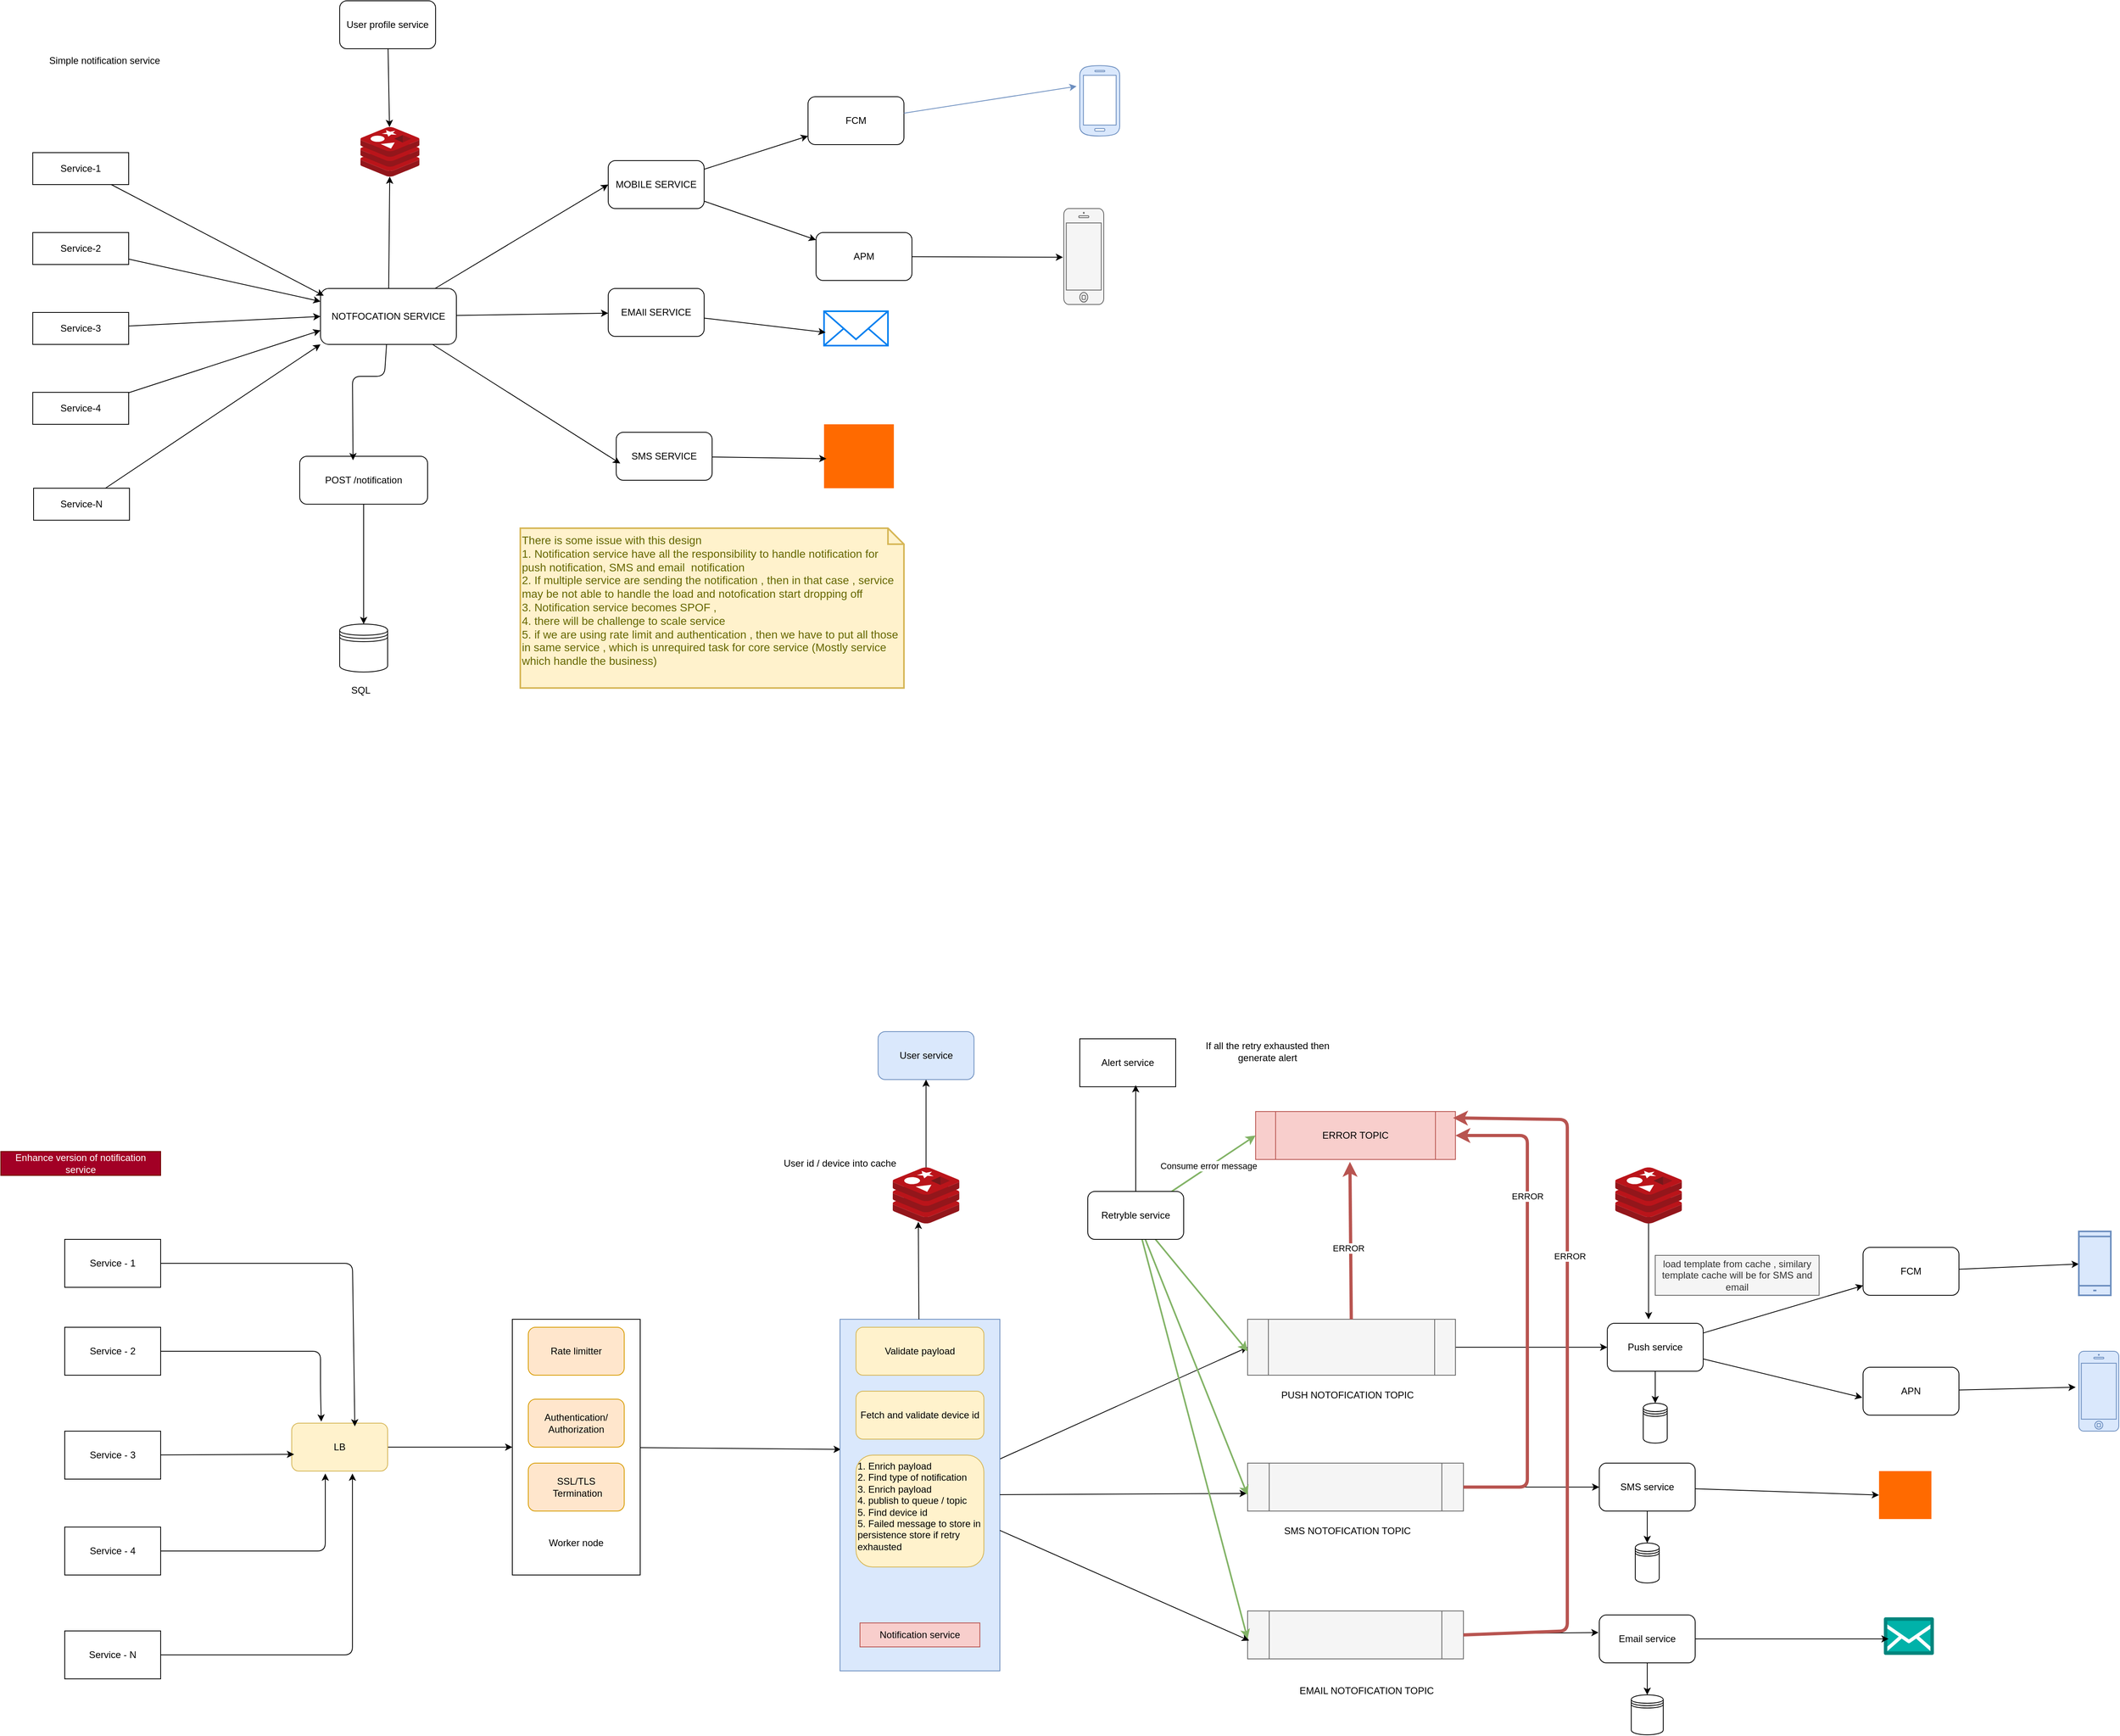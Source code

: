<mxfile>
    <diagram id="23iRSUPoRavnBvh4doch" name="Page-1">
        <mxGraphModel dx="1178" dy="1956" grid="1" gridSize="10" guides="1" tooltips="1" connect="1" arrows="1" fold="1" page="1" pageScale="1" pageWidth="827" pageHeight="1169" math="0" shadow="0">
            <root>
                <mxCell id="0"/>
                <mxCell id="1" parent="0"/>
                <mxCell id="2" value="Service-1" style="rounded=0;whiteSpace=wrap;html=1;" parent="1" vertex="1">
                    <mxGeometry x="80" y="60" width="120" height="40" as="geometry"/>
                </mxCell>
                <mxCell id="10" style="edgeStyle=none;html=1;" parent="1" source="4" target="8" edge="1">
                    <mxGeometry relative="1" as="geometry"/>
                </mxCell>
                <mxCell id="4" value="Service-2" style="rounded=0;whiteSpace=wrap;html=1;" parent="1" vertex="1">
                    <mxGeometry x="80" y="160" width="120" height="40" as="geometry"/>
                </mxCell>
                <mxCell id="11" style="edgeStyle=none;html=1;entryX=0;entryY=0.5;entryDx=0;entryDy=0;" parent="1" source="5" target="8" edge="1">
                    <mxGeometry relative="1" as="geometry"/>
                </mxCell>
                <mxCell id="5" value="Service-3" style="rounded=0;whiteSpace=wrap;html=1;" parent="1" vertex="1">
                    <mxGeometry x="80" y="260" width="120" height="40" as="geometry"/>
                </mxCell>
                <mxCell id="12" style="edgeStyle=none;html=1;entryX=0;entryY=0.75;entryDx=0;entryDy=0;" parent="1" source="6" target="8" edge="1">
                    <mxGeometry relative="1" as="geometry"/>
                </mxCell>
                <mxCell id="6" value="Service-4" style="rounded=0;whiteSpace=wrap;html=1;" parent="1" vertex="1">
                    <mxGeometry x="80" y="360" width="120" height="40" as="geometry"/>
                </mxCell>
                <mxCell id="13" style="edgeStyle=none;html=1;entryX=0;entryY=1;entryDx=0;entryDy=0;" parent="1" source="7" target="8" edge="1">
                    <mxGeometry relative="1" as="geometry"/>
                </mxCell>
                <mxCell id="7" value="Service-N" style="rounded=0;whiteSpace=wrap;html=1;" parent="1" vertex="1">
                    <mxGeometry x="81" y="480" width="120" height="40" as="geometry"/>
                </mxCell>
                <mxCell id="17" style="edgeStyle=none;html=1;entryX=0;entryY=0.5;entryDx=0;entryDy=0;" parent="1" source="8" target="14" edge="1">
                    <mxGeometry relative="1" as="geometry"/>
                </mxCell>
                <mxCell id="18" style="edgeStyle=none;html=1;" parent="1" source="8" target="15" edge="1">
                    <mxGeometry relative="1" as="geometry"/>
                </mxCell>
                <mxCell id="45" style="edgeStyle=none;html=1;" parent="1" source="8" target="43" edge="1">
                    <mxGeometry relative="1" as="geometry">
                        <mxPoint x="525" y="160" as="targetPoint"/>
                    </mxGeometry>
                </mxCell>
                <mxCell id="8" value="NOTFOCATION SERVICE" style="rounded=1;whiteSpace=wrap;html=1;" parent="1" vertex="1">
                    <mxGeometry x="440" y="230" width="170" height="70" as="geometry"/>
                </mxCell>
                <mxCell id="9" style="edgeStyle=none;html=1;entryX=0.024;entryY=0.129;entryDx=0;entryDy=0;entryPerimeter=0;" parent="1" source="2" target="8" edge="1">
                    <mxGeometry relative="1" as="geometry"/>
                </mxCell>
                <mxCell id="21" value="" style="edgeStyle=none;html=1;" parent="1" source="14" target="20" edge="1">
                    <mxGeometry relative="1" as="geometry"/>
                </mxCell>
                <mxCell id="24" value="" style="edgeStyle=none;html=1;" parent="1" source="14" target="23" edge="1">
                    <mxGeometry relative="1" as="geometry"/>
                </mxCell>
                <mxCell id="14" value="MOBILE SERVICE" style="rounded=1;whiteSpace=wrap;html=1;" parent="1" vertex="1">
                    <mxGeometry x="800" y="70" width="120" height="60" as="geometry"/>
                </mxCell>
                <mxCell id="15" value="EMAIl SERVICE" style="rounded=1;whiteSpace=wrap;html=1;" parent="1" vertex="1">
                    <mxGeometry x="800" y="230" width="120" height="60" as="geometry"/>
                </mxCell>
                <mxCell id="16" value="SMS SERVICE" style="rounded=1;whiteSpace=wrap;html=1;" parent="1" vertex="1">
                    <mxGeometry x="810" y="410" width="120" height="60" as="geometry"/>
                </mxCell>
                <mxCell id="19" style="edgeStyle=none;html=1;entryX=0.042;entryY=0.65;entryDx=0;entryDy=0;entryPerimeter=0;" parent="1" source="8" target="16" edge="1">
                    <mxGeometry relative="1" as="geometry"/>
                </mxCell>
                <mxCell id="20" value="FCM" style="whiteSpace=wrap;html=1;rounded=1;" parent="1" vertex="1">
                    <mxGeometry x="1050" y="-10" width="120" height="60" as="geometry"/>
                </mxCell>
                <mxCell id="23" value="APM" style="rounded=1;whiteSpace=wrap;html=1;" parent="1" vertex="1">
                    <mxGeometry x="1060" y="160" width="120" height="60" as="geometry"/>
                </mxCell>
                <mxCell id="25" value="" style="html=1;verticalLabelPosition=bottom;labelBackgroundColor=#ffffff;verticalAlign=top;shadow=0;dashed=0;strokeWidth=1;shape=mxgraph.ios7.misc.iphone;strokeColor=#666666;fillColor=#f5f5f5;fontColor=#333333;" parent="1" vertex="1">
                    <mxGeometry x="1370" y="130" width="50" height="120" as="geometry"/>
                </mxCell>
                <mxCell id="26" style="edgeStyle=none;html=1;entryX=-0.02;entryY=0.508;entryDx=0;entryDy=0;entryPerimeter=0;" parent="1" source="23" target="25" edge="1">
                    <mxGeometry relative="1" as="geometry"/>
                </mxCell>
                <mxCell id="28" style="edgeStyle=none;html=1;entryX=0.1;entryY=0.427;entryDx=0;entryDy=0;entryPerimeter=0;fillColor=#dae8fc;strokeColor=#6c8ebf;" parent="1" source="20" edge="1">
                    <mxGeometry relative="1" as="geometry">
                        <mxPoint x="1386" y="-23.03" as="targetPoint"/>
                    </mxGeometry>
                </mxCell>
                <mxCell id="29" value="" style="html=1;verticalLabelPosition=bottom;align=center;labelBackgroundColor=#ffffff;verticalAlign=top;strokeWidth=2;strokeColor=#0080F0;shadow=0;dashed=0;shape=mxgraph.ios7.icons.mail;" parent="1" vertex="1">
                    <mxGeometry x="1070" y="258.5" width="80" height="43" as="geometry"/>
                </mxCell>
                <mxCell id="30" style="edgeStyle=none;html=1;entryX=0.025;entryY=0.616;entryDx=0;entryDy=0;entryPerimeter=0;" parent="1" source="15" target="29" edge="1">
                    <mxGeometry relative="1" as="geometry"/>
                </mxCell>
                <mxCell id="31" value="" style="points=[];aspect=fixed;html=1;align=center;shadow=0;dashed=0;fillColor=#FF6A00;strokeColor=none;shape=mxgraph.alibaba_cloud.sms_short_message_service;" parent="1" vertex="1">
                    <mxGeometry x="1070" y="400" width="87.37" height="80" as="geometry"/>
                </mxCell>
                <mxCell id="32" style="edgeStyle=none;html=1;entryX=0.034;entryY=0.538;entryDx=0;entryDy=0;entryPerimeter=0;" parent="1" source="16" target="31" edge="1">
                    <mxGeometry relative="1" as="geometry"/>
                </mxCell>
                <mxCell id="34" value="" style="sketch=0;pointerEvents=1;shadow=0;dashed=0;html=1;strokeColor=#6c8ebf;fillColor=#dae8fc;labelPosition=center;verticalLabelPosition=bottom;verticalAlign=top;outlineConnect=0;align=center;shape=mxgraph.office.devices.cell_phone_android_standalone;" parent="1" vertex="1">
                    <mxGeometry x="1390" y="-50" width="50" height="90" as="geometry"/>
                </mxCell>
                <mxCell id="38" style="edgeStyle=none;html=1;entryX=0.5;entryY=0;entryDx=0;entryDy=0;" parent="1" source="35" target="37" edge="1">
                    <mxGeometry relative="1" as="geometry"/>
                </mxCell>
                <mxCell id="35" value="POST /notification" style="rounded=1;whiteSpace=wrap;html=1;" parent="1" vertex="1">
                    <mxGeometry x="414" y="440" width="160" height="60" as="geometry"/>
                </mxCell>
                <mxCell id="36" style="edgeStyle=none;html=1;entryX=0.417;entryY=0.083;entryDx=0;entryDy=0;entryPerimeter=0;" parent="1" source="8" target="35" edge="1">
                    <mxGeometry relative="1" as="geometry">
                        <Array as="points">
                            <mxPoint x="520" y="340"/>
                            <mxPoint x="480" y="340"/>
                        </Array>
                    </mxGeometry>
                </mxCell>
                <mxCell id="37" value="" style="shape=datastore;whiteSpace=wrap;html=1;" parent="1" vertex="1">
                    <mxGeometry x="464" y="650" width="60" height="60" as="geometry"/>
                </mxCell>
                <mxCell id="39" value="SQL" style="text;html=1;align=center;verticalAlign=middle;resizable=0;points=[];autosize=1;strokeColor=none;fillColor=none;" parent="1" vertex="1">
                    <mxGeometry x="465" y="718" width="50" height="30" as="geometry"/>
                </mxCell>
                <mxCell id="40" value="Simple notification service" style="text;html=1;align=center;verticalAlign=middle;whiteSpace=wrap;rounded=0;" parent="1" vertex="1">
                    <mxGeometry x="80" y="-70" width="180" height="30" as="geometry"/>
                </mxCell>
                <mxCell id="44" style="edgeStyle=none;html=1;" parent="1" source="41" target="43" edge="1">
                    <mxGeometry relative="1" as="geometry"/>
                </mxCell>
                <mxCell id="41" value="User profile service" style="whiteSpace=wrap;html=1;rounded=1;" parent="1" vertex="1">
                    <mxGeometry x="464" y="-130" width="120" height="60" as="geometry"/>
                </mxCell>
                <mxCell id="43" value="" style="image;sketch=0;aspect=fixed;html=1;points=[];align=center;fontSize=12;image=img/lib/mscae/Cache_Redis_Product.svg;" parent="1" vertex="1">
                    <mxGeometry x="490" y="28" width="73.81" height="62" as="geometry"/>
                </mxCell>
                <mxCell id="91" value="There is some issue with this design&lt;div&gt;1. Notification service have all the responsibility to handle notification for push notification, SMS and email&amp;nbsp; notification&lt;/div&gt;&lt;div&gt;2. If multiple service are sending the notification , then in that case , service may be not able to handle the load and notofication start dropping off&amp;nbsp;&lt;/div&gt;&lt;div&gt;3. Notification service becomes SPOF ,&amp;nbsp;&lt;/div&gt;&lt;div&gt;4. there will be challenge to scale service&lt;/div&gt;&lt;div&gt;5. if we are using rate limit and authentication , then we have to put all those in same service , which is unrequired task for core service (Mostly service which handle the business)&lt;/div&gt;&lt;div&gt;&lt;br&gt;&lt;/div&gt;&lt;div&gt;&lt;br&gt;&lt;/div&gt;" style="shape=note;strokeWidth=2;fontSize=14;size=20;whiteSpace=wrap;html=1;fillColor=#fff2cc;strokeColor=#d6b656;fontColor=#666600;align=left;verticalAlign=top;" parent="1" vertex="1">
                    <mxGeometry x="690" y="530" width="480" height="200" as="geometry"/>
                </mxCell>
                <mxCell id="92" value="Service - 1" style="rounded=0;whiteSpace=wrap;html=1;" parent="1" vertex="1">
                    <mxGeometry x="120" y="1420" width="120" height="60" as="geometry"/>
                </mxCell>
                <mxCell id="93" value="Enhance version of notification service" style="text;html=1;align=center;verticalAlign=middle;whiteSpace=wrap;rounded=0;fillColor=#a20025;strokeColor=#6F0000;fontColor=#ffffff;" parent="1" vertex="1">
                    <mxGeometry x="40" y="1310" width="200" height="30" as="geometry"/>
                </mxCell>
                <mxCell id="106" style="edgeStyle=none;html=1;entryX=0.308;entryY=-0.033;entryDx=0;entryDy=0;entryPerimeter=0;" parent="1" source="95" target="99" edge="1">
                    <mxGeometry relative="1" as="geometry">
                        <mxPoint x="440" y="1640" as="targetPoint"/>
                        <Array as="points">
                            <mxPoint x="440" y="1560"/>
                            <mxPoint x="440" y="1610"/>
                        </Array>
                    </mxGeometry>
                </mxCell>
                <mxCell id="95" value="Service - 2" style="rounded=0;whiteSpace=wrap;html=1;" parent="1" vertex="1">
                    <mxGeometry x="120" y="1530" width="120" height="60" as="geometry"/>
                </mxCell>
                <mxCell id="96" value="Service - 3" style="rounded=0;whiteSpace=wrap;html=1;" parent="1" vertex="1">
                    <mxGeometry x="120" y="1660" width="120" height="60" as="geometry"/>
                </mxCell>
                <mxCell id="97" value="Service - 4" style="rounded=0;whiteSpace=wrap;html=1;" parent="1" vertex="1">
                    <mxGeometry x="120" y="1780" width="120" height="60" as="geometry"/>
                </mxCell>
                <mxCell id="98" value="&lt;span style=&quot;color: rgb(0, 0, 0);&quot;&gt;Service - N&lt;/span&gt;" style="rounded=0;whiteSpace=wrap;html=1;" parent="1" vertex="1">
                    <mxGeometry x="120" y="1910" width="120" height="60" as="geometry"/>
                </mxCell>
                <mxCell id="110" style="edgeStyle=none;html=1;entryX=0;entryY=0.5;entryDx=0;entryDy=0;" parent="1" source="99" target="100" edge="1">
                    <mxGeometry relative="1" as="geometry"/>
                </mxCell>
                <mxCell id="99" value="LB" style="rounded=1;whiteSpace=wrap;html=1;fillColor=#fff2cc;strokeColor=#d6b656;" parent="1" vertex="1">
                    <mxGeometry x="404" y="1650" width="120" height="60" as="geometry"/>
                </mxCell>
                <mxCell id="128" style="edgeStyle=none;html=1;entryX=0.005;entryY=0.37;entryDx=0;entryDy=0;entryPerimeter=0;" parent="1" source="100" target="123" edge="1">
                    <mxGeometry relative="1" as="geometry"/>
                </mxCell>
                <mxCell id="100" value="" style="rounded=0;whiteSpace=wrap;html=1;align=center;" parent="1" vertex="1">
                    <mxGeometry x="680" y="1520" width="160" height="320" as="geometry"/>
                </mxCell>
                <mxCell id="101" value="Worker node" style="text;html=1;align=center;verticalAlign=middle;whiteSpace=wrap;rounded=0;" parent="1" vertex="1">
                    <mxGeometry x="715" y="1780" width="90" height="40" as="geometry"/>
                </mxCell>
                <mxCell id="102" value="Rate limitter" style="rounded=1;whiteSpace=wrap;html=1;fillColor=#ffe6cc;strokeColor=#d79b00;" parent="1" vertex="1">
                    <mxGeometry x="700" y="1530" width="120" height="60" as="geometry"/>
                </mxCell>
                <mxCell id="103" value="Authentication/&lt;div&gt;Authorization&lt;/div&gt;" style="rounded=1;whiteSpace=wrap;html=1;fillColor=#ffe6cc;strokeColor=#d79b00;" parent="1" vertex="1">
                    <mxGeometry x="700" y="1620" width="120" height="60" as="geometry"/>
                </mxCell>
                <mxCell id="104" value="SSL/TLS&lt;div&gt;&amp;nbsp;Termination&lt;/div&gt;" style="rounded=1;whiteSpace=wrap;html=1;fillColor=#ffe6cc;strokeColor=#d79b00;" parent="1" vertex="1">
                    <mxGeometry x="700" y="1700" width="120" height="60" as="geometry"/>
                </mxCell>
                <mxCell id="105" style="edgeStyle=none;html=1;entryX=0.658;entryY=0.067;entryDx=0;entryDy=0;entryPerimeter=0;" parent="1" source="92" target="99" edge="1">
                    <mxGeometry relative="1" as="geometry">
                        <Array as="points">
                            <mxPoint x="480" y="1450"/>
                        </Array>
                    </mxGeometry>
                </mxCell>
                <mxCell id="107" style="edgeStyle=none;html=1;entryX=0.025;entryY=0.65;entryDx=0;entryDy=0;entryPerimeter=0;" parent="1" source="96" target="99" edge="1">
                    <mxGeometry relative="1" as="geometry"/>
                </mxCell>
                <mxCell id="108" style="edgeStyle=none;html=1;entryX=0.35;entryY=1.05;entryDx=0;entryDy=0;entryPerimeter=0;" parent="1" source="97" target="99" edge="1">
                    <mxGeometry relative="1" as="geometry">
                        <Array as="points">
                            <mxPoint x="446" y="1810"/>
                        </Array>
                    </mxGeometry>
                </mxCell>
                <mxCell id="109" style="edgeStyle=none;html=1;entryX=0.633;entryY=1.05;entryDx=0;entryDy=0;entryPerimeter=0;" parent="1" source="98" target="99" edge="1">
                    <mxGeometry relative="1" as="geometry">
                        <Array as="points">
                            <mxPoint x="480" y="1940"/>
                        </Array>
                    </mxGeometry>
                </mxCell>
                <mxCell id="137" style="edgeStyle=none;html=1;entryX=0;entryY=0.5;entryDx=0;entryDy=0;" edge="1" parent="1" source="123" target="129">
                    <mxGeometry relative="1" as="geometry"/>
                </mxCell>
                <mxCell id="123" value="" style="rounded=0;whiteSpace=wrap;html=1;fillColor=#dae8fc;strokeColor=#6c8ebf;" parent="1" vertex="1">
                    <mxGeometry x="1090" y="1520" width="200" height="440" as="geometry"/>
                </mxCell>
                <mxCell id="124" value="Validate payload" style="rounded=1;whiteSpace=wrap;html=1;strokeColor=#d6b656;align=center;verticalAlign=middle;fontFamily=Helvetica;fontSize=12;fillColor=#fff2cc;" parent="1" vertex="1">
                    <mxGeometry x="1110" y="1530" width="160" height="60" as="geometry"/>
                </mxCell>
                <mxCell id="125" value="Fetch and validate device id" style="rounded=1;whiteSpace=wrap;html=1;strokeColor=#d6b656;align=center;verticalAlign=middle;fontFamily=Helvetica;fontSize=12;fillColor=#fff2cc;" parent="1" vertex="1">
                    <mxGeometry x="1110" y="1610" width="160" height="60" as="geometry"/>
                </mxCell>
                <mxCell id="126" value="1. Enrich payload&amp;nbsp;&lt;div&gt;2. Find type of notification&lt;/div&gt;&lt;div&gt;3. Enrich payload&lt;/div&gt;&lt;div&gt;4. publish to queue / topic&lt;/div&gt;&lt;div&gt;5. Find device id&lt;/div&gt;&lt;div&gt;5. Failed message to store in persistence store if retry exhausted&lt;/div&gt;" style="rounded=1;whiteSpace=wrap;html=1;strokeColor=#d6b656;align=left;verticalAlign=top;fontFamily=Helvetica;fontSize=12;fillColor=#fff2cc;" parent="1" vertex="1">
                    <mxGeometry x="1110" y="1690" width="160" height="140" as="geometry"/>
                </mxCell>
                <mxCell id="127" value="Notification service" style="text;html=1;align=center;verticalAlign=middle;whiteSpace=wrap;rounded=0;fillColor=#f8cecc;strokeColor=#b85450;" parent="1" vertex="1">
                    <mxGeometry x="1115" y="1900" width="150" height="30" as="geometry"/>
                </mxCell>
                <mxCell id="156" style="edgeStyle=none;html=1;entryX=0;entryY=0.5;entryDx=0;entryDy=0;" edge="1" parent="1" source="129" target="140">
                    <mxGeometry relative="1" as="geometry"/>
                </mxCell>
                <mxCell id="129" value="" style="shape=process;whiteSpace=wrap;html=1;backgroundOutline=1;fillColor=#f5f5f5;strokeColor=#666666;fontColor=#333333;" vertex="1" parent="1">
                    <mxGeometry x="1600" y="1520" width="260" height="70" as="geometry"/>
                </mxCell>
                <mxCell id="157" style="edgeStyle=none;html=1;entryX=0;entryY=0.5;entryDx=0;entryDy=0;" edge="1" parent="1" source="130" target="141">
                    <mxGeometry relative="1" as="geometry"/>
                </mxCell>
                <mxCell id="130" value="" style="shape=process;whiteSpace=wrap;html=1;backgroundOutline=1;fillColor=#f5f5f5;strokeColor=#666666;fontColor=#333333;" vertex="1" parent="1">
                    <mxGeometry x="1600" y="1700" width="270" height="60" as="geometry"/>
                </mxCell>
                <mxCell id="131" value="" style="shape=process;whiteSpace=wrap;html=1;backgroundOutline=1;fillColor=#f5f5f5;strokeColor=#666666;fontColor=#333333;" vertex="1" parent="1">
                    <mxGeometry x="1600" y="1885" width="270" height="60" as="geometry"/>
                </mxCell>
                <mxCell id="132" value="PUSH NOTOFICATION TOPIC" style="text;html=1;align=center;verticalAlign=middle;whiteSpace=wrap;rounded=0;" vertex="1" parent="1">
                    <mxGeometry x="1630" y="1600" width="190" height="30" as="geometry"/>
                </mxCell>
                <mxCell id="135" value="SMS NOTOFICATION TOPIC" style="text;html=1;align=center;verticalAlign=middle;whiteSpace=wrap;rounded=0;" vertex="1" parent="1">
                    <mxGeometry x="1630" y="1770" width="190" height="30" as="geometry"/>
                </mxCell>
                <mxCell id="136" value="EMAIL NOTOFICATION TOPIC" style="text;html=1;align=center;verticalAlign=middle;whiteSpace=wrap;rounded=0;" vertex="1" parent="1">
                    <mxGeometry x="1654" y="1970" width="190" height="30" as="geometry"/>
                </mxCell>
                <mxCell id="138" style="edgeStyle=none;html=1;entryX=-0.004;entryY=0.633;entryDx=0;entryDy=0;entryPerimeter=0;" edge="1" parent="1" source="123" target="130">
                    <mxGeometry relative="1" as="geometry"/>
                </mxCell>
                <mxCell id="139" style="edgeStyle=none;html=1;entryX=0.007;entryY=0.617;entryDx=0;entryDy=0;entryPerimeter=0;" edge="1" parent="1" source="123" target="131">
                    <mxGeometry relative="1" as="geometry"/>
                </mxCell>
                <mxCell id="144" value="" style="edgeStyle=none;html=1;" edge="1" parent="1" source="140" target="143">
                    <mxGeometry relative="1" as="geometry"/>
                </mxCell>
                <mxCell id="164" style="edgeStyle=none;html=1;entryX=0.5;entryY=0;entryDx=0;entryDy=0;" edge="1" parent="1" source="140" target="163">
                    <mxGeometry relative="1" as="geometry"/>
                </mxCell>
                <mxCell id="140" value="Push service" style="rounded=1;whiteSpace=wrap;html=1;" vertex="1" parent="1">
                    <mxGeometry x="2050" y="1525" width="120" height="60" as="geometry"/>
                </mxCell>
                <mxCell id="162" style="edgeStyle=none;html=1;entryX=0.5;entryY=0;entryDx=0;entryDy=0;" edge="1" parent="1" source="141" target="161">
                    <mxGeometry relative="1" as="geometry"/>
                </mxCell>
                <mxCell id="141" value="SMS service" style="rounded=1;whiteSpace=wrap;html=1;" vertex="1" parent="1">
                    <mxGeometry x="2040" y="1700" width="120" height="60" as="geometry"/>
                </mxCell>
                <mxCell id="160" style="edgeStyle=none;html=1;entryX=0.5;entryY=0;entryDx=0;entryDy=0;" edge="1" parent="1" source="142" target="159">
                    <mxGeometry relative="1" as="geometry"/>
                </mxCell>
                <mxCell id="142" value="Email service" style="rounded=1;whiteSpace=wrap;html=1;" vertex="1" parent="1">
                    <mxGeometry x="2040" y="1890" width="120" height="60" as="geometry"/>
                </mxCell>
                <mxCell id="149" style="edgeStyle=none;html=1;" edge="1" parent="1" source="143" target="148">
                    <mxGeometry relative="1" as="geometry"/>
                </mxCell>
                <mxCell id="143" value="FCM" style="rounded=1;whiteSpace=wrap;html=1;" vertex="1" parent="1">
                    <mxGeometry x="2370" y="1430" width="120" height="60" as="geometry"/>
                </mxCell>
                <mxCell id="145" value="APN" style="rounded=1;whiteSpace=wrap;html=1;" vertex="1" parent="1">
                    <mxGeometry x="2370" y="1580" width="120" height="60" as="geometry"/>
                </mxCell>
                <mxCell id="146" style="edgeStyle=none;html=1;entryX=-0.008;entryY=0.633;entryDx=0;entryDy=0;entryPerimeter=0;" edge="1" parent="1" source="140" target="145">
                    <mxGeometry relative="1" as="geometry"/>
                </mxCell>
                <mxCell id="148" value="" style="html=1;verticalLabelPosition=bottom;align=center;labelBackgroundColor=#ffffff;verticalAlign=top;strokeWidth=2;strokeColor=#6c8ebf;shadow=0;dashed=0;shape=mxgraph.ios7.icons.smartphone;fillColor=#dae8fc;" vertex="1" parent="1">
                    <mxGeometry x="2640" y="1410" width="40" height="80" as="geometry"/>
                </mxCell>
                <mxCell id="150" value="" style="html=1;verticalLabelPosition=bottom;labelBackgroundColor=#ffffff;verticalAlign=top;shadow=0;dashed=0;strokeWidth=1;shape=mxgraph.ios7.misc.iphone;strokeColor=#6c8ebf;fillColor=#dae8fc;" vertex="1" parent="1">
                    <mxGeometry x="2640" y="1560" width="50" height="100" as="geometry"/>
                </mxCell>
                <mxCell id="151" style="edgeStyle=none;html=1;entryX=-0.08;entryY=0.45;entryDx=0;entryDy=0;entryPerimeter=0;" edge="1" parent="1" source="145" target="150">
                    <mxGeometry relative="1" as="geometry"/>
                </mxCell>
                <mxCell id="152" value="" style="points=[];aspect=fixed;html=1;align=center;shadow=0;dashed=0;fillColor=#FF6A00;strokeColor=none;shape=mxgraph.alibaba_cloud.sms_short_message_service;" vertex="1" parent="1">
                    <mxGeometry x="2390" y="1710" width="65.53" height="60" as="geometry"/>
                </mxCell>
                <mxCell id="153" style="edgeStyle=none;html=1;entryX=0;entryY=0.5;entryDx=0;entryDy=0;entryPerimeter=0;" edge="1" parent="1" source="141" target="152">
                    <mxGeometry relative="1" as="geometry"/>
                </mxCell>
                <mxCell id="154" value="" style="verticalLabelPosition=bottom;aspect=fixed;html=1;shape=mxgraph.salesforce.inbox;" vertex="1" parent="1">
                    <mxGeometry x="2396" y="1893" width="62.67" height="47" as="geometry"/>
                </mxCell>
                <mxCell id="155" style="edgeStyle=none;html=1;entryX=0.095;entryY=0.574;entryDx=0;entryDy=0;entryPerimeter=0;" edge="1" parent="1" source="142" target="154">
                    <mxGeometry relative="1" as="geometry"/>
                </mxCell>
                <mxCell id="158" style="edgeStyle=none;html=1;entryX=-0.008;entryY=0.367;entryDx=0;entryDy=0;entryPerimeter=0;" edge="1" parent="1" source="131" target="142">
                    <mxGeometry relative="1" as="geometry"/>
                </mxCell>
                <mxCell id="159" value="" style="shape=datastore;whiteSpace=wrap;html=1;" vertex="1" parent="1">
                    <mxGeometry x="2080" y="1990" width="40" height="50" as="geometry"/>
                </mxCell>
                <mxCell id="161" value="" style="shape=datastore;whiteSpace=wrap;html=1;" vertex="1" parent="1">
                    <mxGeometry x="2085" y="1800" width="30" height="50" as="geometry"/>
                </mxCell>
                <mxCell id="163" value="" style="shape=datastore;whiteSpace=wrap;html=1;" vertex="1" parent="1">
                    <mxGeometry x="2095" y="1625" width="30" height="50" as="geometry"/>
                </mxCell>
                <mxCell id="165" value="User service" style="rounded=1;whiteSpace=wrap;html=1;fillColor=#dae8fc;strokeColor=#6c8ebf;" vertex="1" parent="1">
                    <mxGeometry x="1137.66" y="1160" width="120" height="60" as="geometry"/>
                </mxCell>
                <mxCell id="168" style="edgeStyle=none;html=1;entryX=0.5;entryY=1;entryDx=0;entryDy=0;" edge="1" parent="1" source="166" target="165">
                    <mxGeometry relative="1" as="geometry"/>
                </mxCell>
                <mxCell id="166" value="" style="image;sketch=0;aspect=fixed;html=1;points=[];align=center;fontSize=12;image=img/lib/mscae/Cache_Redis_Product.svg;" vertex="1" parent="1">
                    <mxGeometry x="1156" y="1330" width="83.33" height="70" as="geometry"/>
                </mxCell>
                <mxCell id="169" style="edgeStyle=none;html=1;entryX=0.384;entryY=0.971;entryDx=0;entryDy=0;entryPerimeter=0;" edge="1" parent="1" source="123" target="166">
                    <mxGeometry relative="1" as="geometry"/>
                </mxCell>
                <mxCell id="170" value="User id / device into cache" style="text;html=1;align=center;verticalAlign=middle;whiteSpace=wrap;rounded=0;" vertex="1" parent="1">
                    <mxGeometry x="1010" y="1295" width="160" height="60" as="geometry"/>
                </mxCell>
                <mxCell id="171" value="ERROR TOPIC" style="shape=process;whiteSpace=wrap;html=1;backgroundOutline=1;fillColor=#f8cecc;strokeColor=#b85450;" vertex="1" parent="1">
                    <mxGeometry x="1610" y="1260" width="250" height="60" as="geometry"/>
                </mxCell>
                <mxCell id="172" style="edgeStyle=none;html=1;entryX=0.472;entryY=1.05;entryDx=0;entryDy=0;entryPerimeter=0;fillColor=#f8cecc;strokeColor=#b85450;strokeWidth=4;" edge="1" parent="1" source="129" target="171">
                    <mxGeometry relative="1" as="geometry"/>
                </mxCell>
                <mxCell id="173" value="ERROR" style="edgeLabel;html=1;align=center;verticalAlign=middle;resizable=0;points=[];" vertex="1" connectable="0" parent="172">
                    <mxGeometry x="-0.096" y="3" relative="1" as="geometry">
                        <mxPoint as="offset"/>
                    </mxGeometry>
                </mxCell>
                <mxCell id="174" style="edgeStyle=none;html=1;entryX=1;entryY=0.5;entryDx=0;entryDy=0;exitX=1;exitY=0.5;exitDx=0;exitDy=0;fillColor=#f8cecc;strokeColor=#b85450;strokeWidth=4;" edge="1" parent="1" source="130" target="171">
                    <mxGeometry relative="1" as="geometry">
                        <Array as="points">
                            <mxPoint x="1950" y="1730"/>
                            <mxPoint x="1950" y="1680"/>
                            <mxPoint x="1950" y="1640"/>
                            <mxPoint x="1950" y="1290"/>
                        </Array>
                    </mxGeometry>
                </mxCell>
                <mxCell id="175" value="ERROR" style="edgeLabel;html=1;align=center;verticalAlign=middle;resizable=0;points=[];" vertex="1" connectable="0" parent="174">
                    <mxGeometry x="0.456" relative="1" as="geometry">
                        <mxPoint as="offset"/>
                    </mxGeometry>
                </mxCell>
                <mxCell id="176" style="edgeStyle=none;html=1;entryX=0.988;entryY=0.133;entryDx=0;entryDy=0;entryPerimeter=0;exitX=1;exitY=0.5;exitDx=0;exitDy=0;fillColor=#f8cecc;strokeColor=#b85450;strokeWidth=4;" edge="1" parent="1" source="131" target="171">
                    <mxGeometry relative="1" as="geometry">
                        <Array as="points">
                            <mxPoint x="2000" y="1910"/>
                            <mxPoint x="2000" y="1270"/>
                        </Array>
                    </mxGeometry>
                </mxCell>
                <mxCell id="177" value="ERROR" style="edgeLabel;html=1;align=center;verticalAlign=middle;resizable=0;points=[];" vertex="1" connectable="0" parent="176">
                    <mxGeometry x="0.312" y="-3" relative="1" as="geometry">
                        <mxPoint as="offset"/>
                    </mxGeometry>
                </mxCell>
                <mxCell id="179" style="edgeStyle=none;html=1;entryX=0;entryY=0.5;entryDx=0;entryDy=0;fillColor=#d5e8d4;strokeColor=#82b366;strokeWidth=2;" edge="1" parent="1" source="178" target="171">
                    <mxGeometry relative="1" as="geometry"/>
                </mxCell>
                <mxCell id="182" value="Text" style="edgeLabel;html=1;align=center;verticalAlign=middle;resizable=0;points=[];" vertex="1" connectable="0" parent="179">
                    <mxGeometry x="-0.112" y="1" relative="1" as="geometry">
                        <mxPoint as="offset"/>
                    </mxGeometry>
                </mxCell>
                <mxCell id="183" value="Consume error message" style="edgeLabel;html=1;align=center;verticalAlign=middle;resizable=0;points=[];" vertex="1" connectable="0" parent="179">
                    <mxGeometry x="-0.112" y="1" relative="1" as="geometry">
                        <mxPoint as="offset"/>
                    </mxGeometry>
                </mxCell>
                <mxCell id="184" style="edgeStyle=none;html=1;fillColor=#d5e8d4;strokeColor=#82b366;strokeWidth=2;" edge="1" parent="1" source="178">
                    <mxGeometry relative="1" as="geometry">
                        <mxPoint x="1600" y="1560" as="targetPoint"/>
                    </mxGeometry>
                </mxCell>
                <mxCell id="185" style="edgeStyle=none;html=1;strokeWidth=2;fillColor=#d5e8d4;strokeColor=#82b366;" edge="1" parent="1" source="178">
                    <mxGeometry relative="1" as="geometry">
                        <mxPoint x="1600" y="1740" as="targetPoint"/>
                    </mxGeometry>
                </mxCell>
                <mxCell id="186" style="edgeStyle=none;html=1;fillColor=#d5e8d4;strokeColor=#82b366;strokeWidth=2;" edge="1" parent="1" source="178">
                    <mxGeometry relative="1" as="geometry">
                        <mxPoint x="1600" y="1920" as="targetPoint"/>
                    </mxGeometry>
                </mxCell>
                <mxCell id="178" value="Retryble service" style="rounded=1;whiteSpace=wrap;html=1;" vertex="1" parent="1">
                    <mxGeometry x="1400" y="1360" width="120" height="60" as="geometry"/>
                </mxCell>
                <mxCell id="187" value="Alert service" style="rounded=0;whiteSpace=wrap;html=1;" vertex="1" parent="1">
                    <mxGeometry x="1390" y="1169" width="120" height="60" as="geometry"/>
                </mxCell>
                <mxCell id="188" style="edgeStyle=none;html=1;entryX=0.583;entryY=0.967;entryDx=0;entryDy=0;entryPerimeter=0;" edge="1" parent="1" source="178" target="187">
                    <mxGeometry relative="1" as="geometry"/>
                </mxCell>
                <mxCell id="189" value="If all the retry exhausted then generate alert" style="text;html=1;align=center;verticalAlign=middle;whiteSpace=wrap;rounded=0;" vertex="1" parent="1">
                    <mxGeometry x="1540" y="1169" width="170" height="31" as="geometry"/>
                </mxCell>
                <mxCell id="191" style="edgeStyle=none;html=1;" edge="1" parent="1" source="190">
                    <mxGeometry relative="1" as="geometry">
                        <mxPoint x="2101.665" y="1520" as="targetPoint"/>
                    </mxGeometry>
                </mxCell>
                <mxCell id="190" value="" style="image;sketch=0;aspect=fixed;html=1;points=[];align=center;fontSize=12;image=img/lib/mscae/Cache_Redis_Product.svg;" vertex="1" parent="1">
                    <mxGeometry x="2060" y="1330" width="83.33" height="70" as="geometry"/>
                </mxCell>
                <mxCell id="192" value="load template from cache , similary template cache will be for SMS and email" style="text;html=1;align=center;verticalAlign=middle;whiteSpace=wrap;rounded=0;fillColor=#f5f5f5;fontColor=#333333;strokeColor=#666666;" vertex="1" parent="1">
                    <mxGeometry x="2110" y="1440" width="205" height="50" as="geometry"/>
                </mxCell>
            </root>
        </mxGraphModel>
    </diagram>
</mxfile>